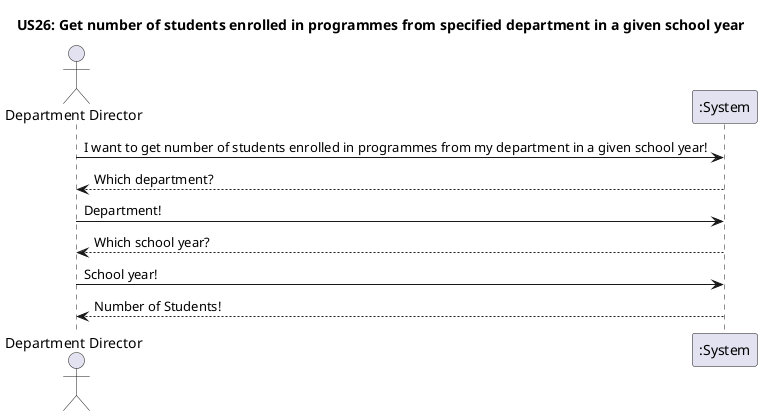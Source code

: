 @startuml
title US26: Get number of students enrolled in programmes from specified department in a given school year

actor "Department Director" as DepartmentDir
participant ":System" as System

DepartmentDir -> System: I want to get number of students enrolled in programmes from my department in a given school year!
System --> DepartmentDir: Which department?
DepartmentDir -> System: Department!
System --> DepartmentDir: Which school year?
DepartmentDir -> System: School year!
System --> DepartmentDir: Number of Students!

@enduml